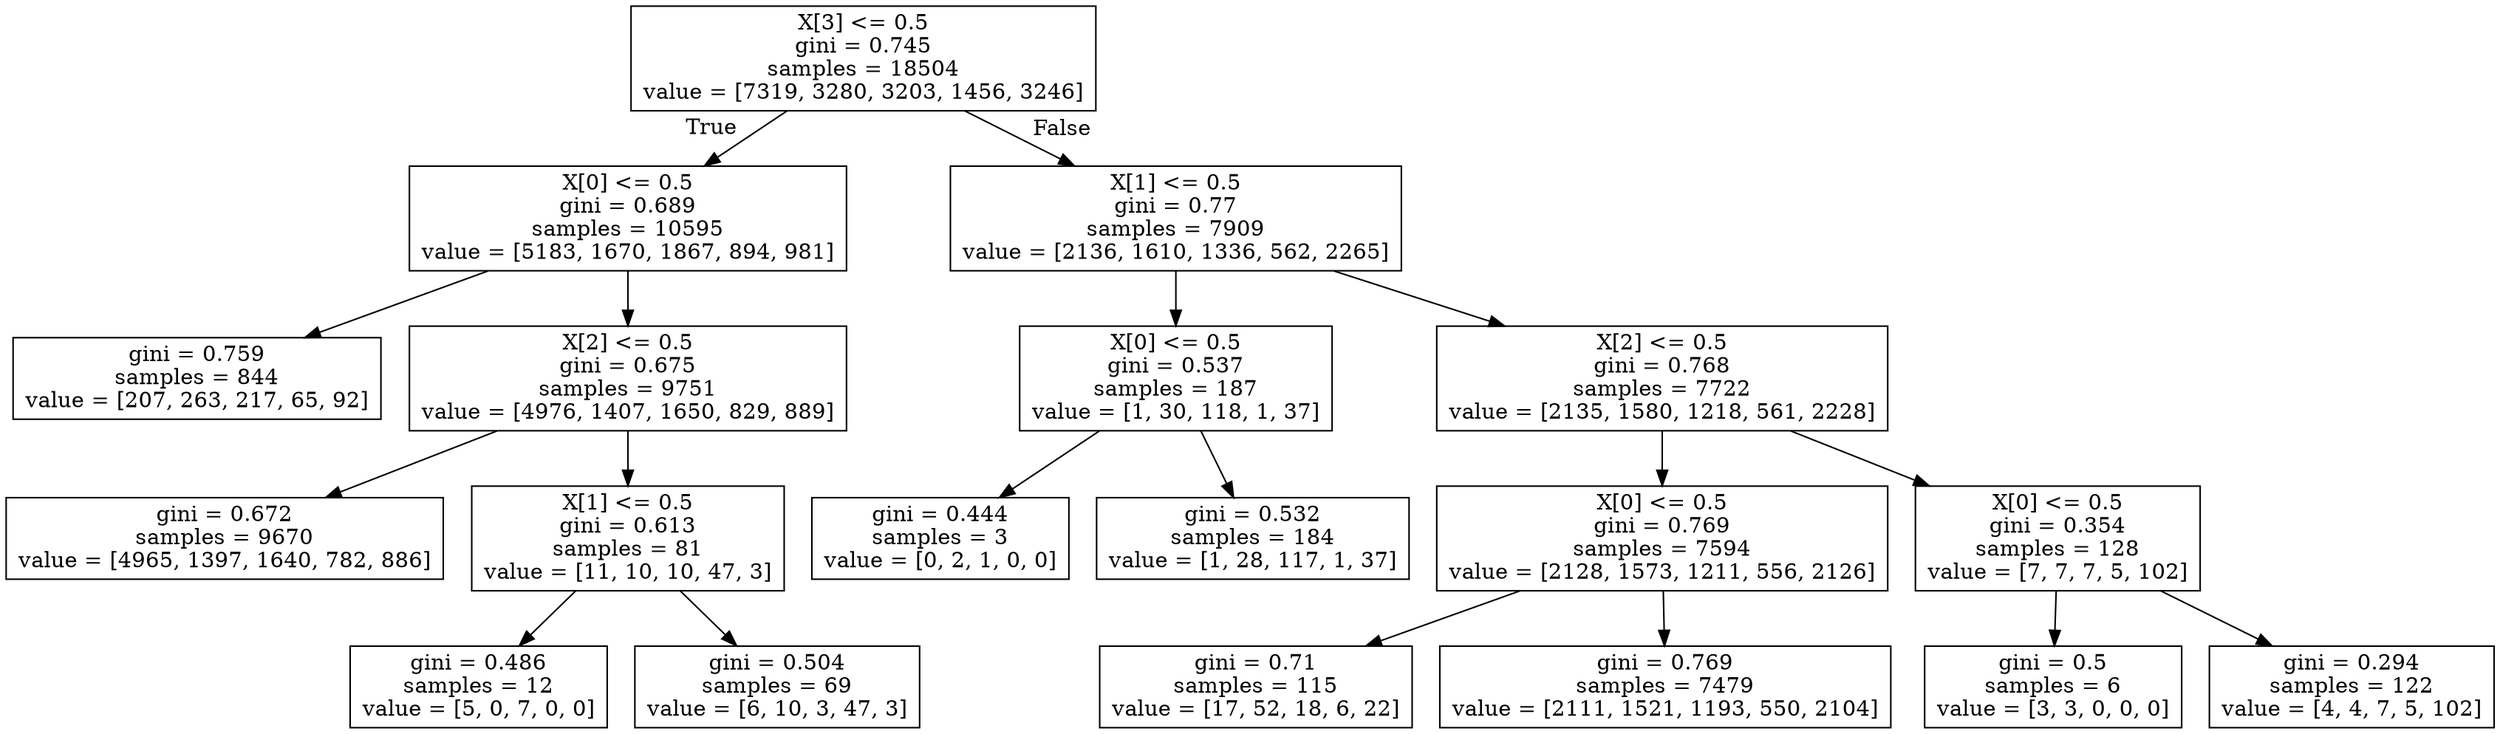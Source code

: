 digraph Tree {
node [shape=box] ;
0 [label="X[3] <= 0.5\ngini = 0.745\nsamples = 18504\nvalue = [7319, 3280, 3203, 1456, 3246]"] ;
1 [label="X[0] <= 0.5\ngini = 0.689\nsamples = 10595\nvalue = [5183, 1670, 1867, 894, 981]"] ;
0 -> 1 [labeldistance=2.5, labelangle=45, headlabel="True"] ;
2 [label="gini = 0.759\nsamples = 844\nvalue = [207, 263, 217, 65, 92]"] ;
1 -> 2 ;
3 [label="X[2] <= 0.5\ngini = 0.675\nsamples = 9751\nvalue = [4976, 1407, 1650, 829, 889]"] ;
1 -> 3 ;
4 [label="gini = 0.672\nsamples = 9670\nvalue = [4965, 1397, 1640, 782, 886]"] ;
3 -> 4 ;
5 [label="X[1] <= 0.5\ngini = 0.613\nsamples = 81\nvalue = [11, 10, 10, 47, 3]"] ;
3 -> 5 ;
6 [label="gini = 0.486\nsamples = 12\nvalue = [5, 0, 7, 0, 0]"] ;
5 -> 6 ;
7 [label="gini = 0.504\nsamples = 69\nvalue = [6, 10, 3, 47, 3]"] ;
5 -> 7 ;
8 [label="X[1] <= 0.5\ngini = 0.77\nsamples = 7909\nvalue = [2136, 1610, 1336, 562, 2265]"] ;
0 -> 8 [labeldistance=2.5, labelangle=-45, headlabel="False"] ;
9 [label="X[0] <= 0.5\ngini = 0.537\nsamples = 187\nvalue = [1, 30, 118, 1, 37]"] ;
8 -> 9 ;
10 [label="gini = 0.444\nsamples = 3\nvalue = [0, 2, 1, 0, 0]"] ;
9 -> 10 ;
11 [label="gini = 0.532\nsamples = 184\nvalue = [1, 28, 117, 1, 37]"] ;
9 -> 11 ;
12 [label="X[2] <= 0.5\ngini = 0.768\nsamples = 7722\nvalue = [2135, 1580, 1218, 561, 2228]"] ;
8 -> 12 ;
13 [label="X[0] <= 0.5\ngini = 0.769\nsamples = 7594\nvalue = [2128, 1573, 1211, 556, 2126]"] ;
12 -> 13 ;
14 [label="gini = 0.71\nsamples = 115\nvalue = [17, 52, 18, 6, 22]"] ;
13 -> 14 ;
15 [label="gini = 0.769\nsamples = 7479\nvalue = [2111, 1521, 1193, 550, 2104]"] ;
13 -> 15 ;
16 [label="X[0] <= 0.5\ngini = 0.354\nsamples = 128\nvalue = [7, 7, 7, 5, 102]"] ;
12 -> 16 ;
17 [label="gini = 0.5\nsamples = 6\nvalue = [3, 3, 0, 0, 0]"] ;
16 -> 17 ;
18 [label="gini = 0.294\nsamples = 122\nvalue = [4, 4, 7, 5, 102]"] ;
16 -> 18 ;
}